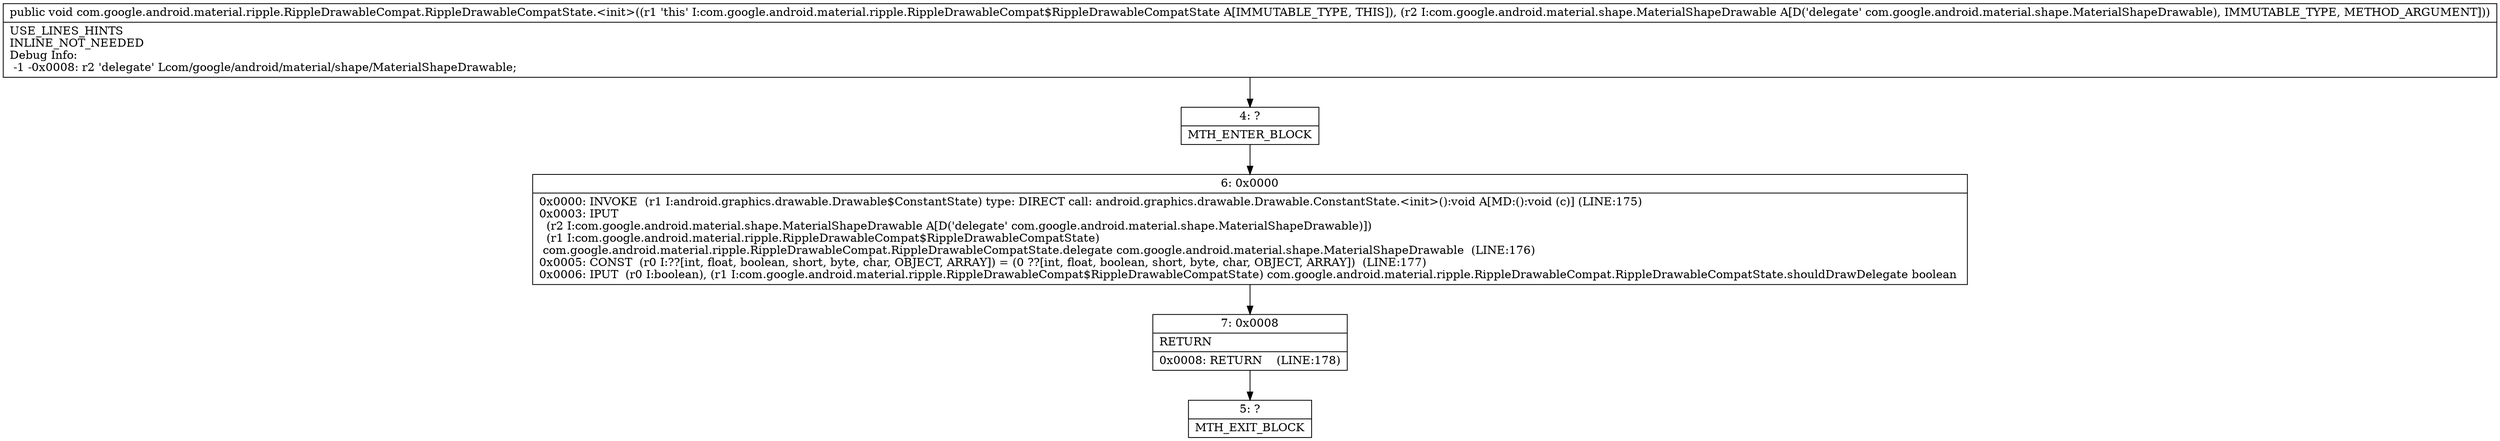 digraph "CFG forcom.google.android.material.ripple.RippleDrawableCompat.RippleDrawableCompatState.\<init\>(Lcom\/google\/android\/material\/shape\/MaterialShapeDrawable;)V" {
Node_4 [shape=record,label="{4\:\ ?|MTH_ENTER_BLOCK\l}"];
Node_6 [shape=record,label="{6\:\ 0x0000|0x0000: INVOKE  (r1 I:android.graphics.drawable.Drawable$ConstantState) type: DIRECT call: android.graphics.drawable.Drawable.ConstantState.\<init\>():void A[MD:():void (c)] (LINE:175)\l0x0003: IPUT  \l  (r2 I:com.google.android.material.shape.MaterialShapeDrawable A[D('delegate' com.google.android.material.shape.MaterialShapeDrawable)])\l  (r1 I:com.google.android.material.ripple.RippleDrawableCompat$RippleDrawableCompatState)\l com.google.android.material.ripple.RippleDrawableCompat.RippleDrawableCompatState.delegate com.google.android.material.shape.MaterialShapeDrawable  (LINE:176)\l0x0005: CONST  (r0 I:??[int, float, boolean, short, byte, char, OBJECT, ARRAY]) = (0 ??[int, float, boolean, short, byte, char, OBJECT, ARRAY])  (LINE:177)\l0x0006: IPUT  (r0 I:boolean), (r1 I:com.google.android.material.ripple.RippleDrawableCompat$RippleDrawableCompatState) com.google.android.material.ripple.RippleDrawableCompat.RippleDrawableCompatState.shouldDrawDelegate boolean \l}"];
Node_7 [shape=record,label="{7\:\ 0x0008|RETURN\l|0x0008: RETURN    (LINE:178)\l}"];
Node_5 [shape=record,label="{5\:\ ?|MTH_EXIT_BLOCK\l}"];
MethodNode[shape=record,label="{public void com.google.android.material.ripple.RippleDrawableCompat.RippleDrawableCompatState.\<init\>((r1 'this' I:com.google.android.material.ripple.RippleDrawableCompat$RippleDrawableCompatState A[IMMUTABLE_TYPE, THIS]), (r2 I:com.google.android.material.shape.MaterialShapeDrawable A[D('delegate' com.google.android.material.shape.MaterialShapeDrawable), IMMUTABLE_TYPE, METHOD_ARGUMENT]))  | USE_LINES_HINTS\lINLINE_NOT_NEEDED\lDebug Info:\l  \-1 \-0x0008: r2 'delegate' Lcom\/google\/android\/material\/shape\/MaterialShapeDrawable;\l}"];
MethodNode -> Node_4;Node_4 -> Node_6;
Node_6 -> Node_7;
Node_7 -> Node_5;
}

